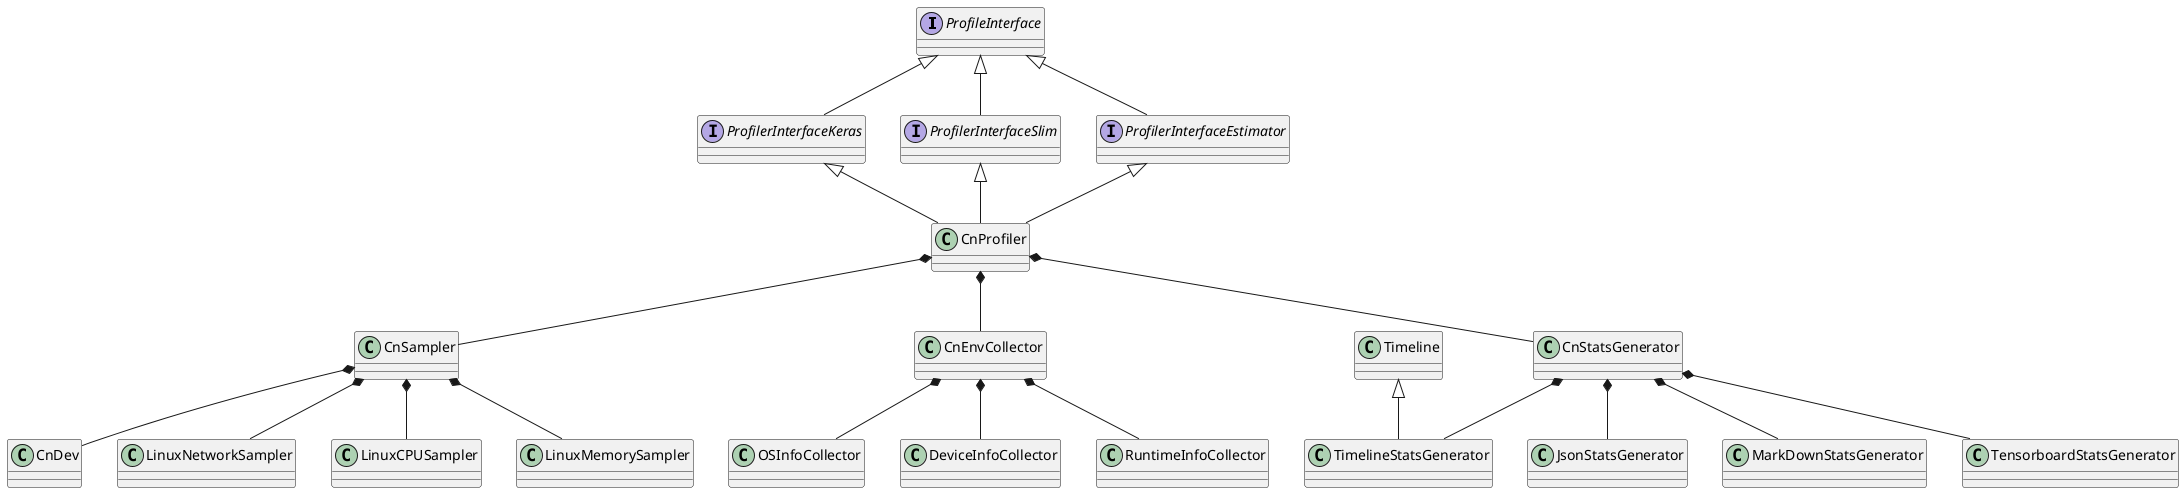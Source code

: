 @startuml
interface ProfileInterface
interface ProfilerInterfaceKeras
interface ProfilerInterfaceSlim
interface ProfilerInterfaceEstimator

ProfileInterface <|-- ProfilerInterfaceEstimator
ProfileInterface <|-- ProfilerInterfaceKeras
ProfileInterface <|-- ProfilerInterfaceSlim

class CnProfiler

ProfilerInterfaceEstimator <|-- CnProfiler
ProfilerInterfaceKeras <|-- CnProfiler
ProfilerInterfaceSlim <|-- CnProfiler

class CnSampler
class CnDev
class LinuxNetworkSampler
class LinuxCPUSampler
class LinuxMemorySampler
CnSampler *-- CnDev
CnSampler *-- LinuxCPUSampler
CnSampler *-- LinuxNetworkSampler
CnSampler *-- LinuxMemorySampler

class CnEnvCollector
class OSInfoCollector
class DeviceInfoCollector
class RuntimeInfoCollector
CnEnvCollector *-- OSInfoCollector
CnEnvCollector *-- DeviceInfoCollector
CnEnvCollector *-- RuntimeInfoCollector

class CnStatsGenerator
class Timeline 
class TimelineStatsGenerator
Timeline <|-- TimelineStatsGenerator
class JsonStatsGenerator
class MarkDownStatsGenerator
class TensorboardStatsGenerator
CnStatsGenerator *-- TimelineStatsGenerator
CnStatsGenerator *-- JsonStatsGenerator
CnStatsGenerator *-- MarkDownStatsGenerator
CnStatsGenerator *-- TensorboardStatsGenerator

CnProfiler *-- CnSampler
CnProfiler *-- CnEnvCollector
CnProfiler *-- CnStatsGenerator
@enduml